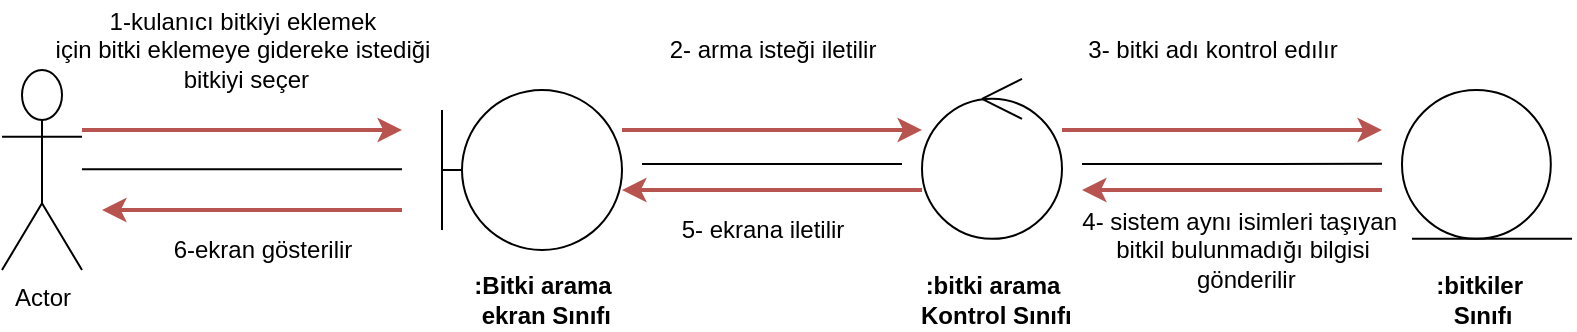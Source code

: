 <mxfile version="14.7.7" type="github">
  <diagram id="d9RIGEFS8mqjEgY6199l" name="Sayfa -1">
    <mxGraphModel dx="1185" dy="638" grid="1" gridSize="10" guides="1" tooltips="1" connect="1" arrows="1" fold="1" page="1" pageScale="1" pageWidth="850" pageHeight="1100" math="0" shadow="0">
      <root>
        <mxCell id="0" />
        <mxCell id="1" parent="0" />
        <mxCell id="MTr2dp9KbdzSwZKZryS6-1" value="Actor" style="shape=umlActor;verticalLabelPosition=bottom;verticalAlign=top;html=1;outlineConnect=0;" vertex="1" parent="1">
          <mxGeometry x="20" y="280" width="40" height="100" as="geometry" />
        </mxCell>
        <mxCell id="MTr2dp9KbdzSwZKZryS6-2" value="" style="endArrow=none;html=1;" edge="1" parent="1">
          <mxGeometry width="50" height="50" relative="1" as="geometry">
            <mxPoint x="60" y="329.66" as="sourcePoint" />
            <mxPoint x="220" y="329.66" as="targetPoint" />
          </mxGeometry>
        </mxCell>
        <mxCell id="MTr2dp9KbdzSwZKZryS6-3" value="" style="endArrow=none;html=1;" edge="1" parent="1">
          <mxGeometry width="50" height="50" relative="1" as="geometry">
            <mxPoint x="240" y="360" as="sourcePoint" />
            <mxPoint x="240" y="300" as="targetPoint" />
          </mxGeometry>
        </mxCell>
        <mxCell id="MTr2dp9KbdzSwZKZryS6-4" value="" style="endArrow=none;html=1;" edge="1" parent="1" target="MTr2dp9KbdzSwZKZryS6-5">
          <mxGeometry width="50" height="50" relative="1" as="geometry">
            <mxPoint x="240" y="330" as="sourcePoint" />
            <mxPoint x="280" y="330" as="targetPoint" />
          </mxGeometry>
        </mxCell>
        <mxCell id="MTr2dp9KbdzSwZKZryS6-5" value="" style="ellipse;whiteSpace=wrap;html=1;aspect=fixed;" vertex="1" parent="1">
          <mxGeometry x="250" y="290" width="80" height="80" as="geometry" />
        </mxCell>
        <mxCell id="MTr2dp9KbdzSwZKZryS6-7" value="" style="ellipse;whiteSpace=wrap;html=1;aspect=fixed;fillColor=#FFFFFF;" vertex="1" parent="1">
          <mxGeometry x="480" y="294.41" width="70" height="70" as="geometry" />
        </mxCell>
        <mxCell id="MTr2dp9KbdzSwZKZryS6-12" value="" style="endArrow=none;html=1;" edge="1" parent="1">
          <mxGeometry width="50" height="50" relative="1" as="geometry">
            <mxPoint x="510" y="294.41" as="sourcePoint" />
            <mxPoint x="530" y="284.41" as="targetPoint" />
          </mxGeometry>
        </mxCell>
        <mxCell id="MTr2dp9KbdzSwZKZryS6-14" value="" style="ellipse;whiteSpace=wrap;html=1;aspect=fixed;" vertex="1" parent="1">
          <mxGeometry x="720" y="290" width="74.41" height="74.41" as="geometry" />
        </mxCell>
        <mxCell id="MTr2dp9KbdzSwZKZryS6-15" value="" style="endArrow=none;html=1;" edge="1" parent="1">
          <mxGeometry width="50" height="50" relative="1" as="geometry">
            <mxPoint x="725" y="364.41" as="sourcePoint" />
            <mxPoint x="805" y="364.41" as="targetPoint" />
          </mxGeometry>
        </mxCell>
        <mxCell id="MTr2dp9KbdzSwZKZryS6-16" value="" style="endArrow=classic;html=1;fillColor=#f8cecc;strokeColor=#B85450;rounded=0;strokeWidth=2;" edge="1" parent="1">
          <mxGeometry width="50" height="50" relative="1" as="geometry">
            <mxPoint x="60" y="310" as="sourcePoint" />
            <mxPoint x="220" y="310" as="targetPoint" />
          </mxGeometry>
        </mxCell>
        <mxCell id="MTr2dp9KbdzSwZKZryS6-17" value="" style="endArrow=classic;html=1;fillColor=#f8cecc;strokeColor=#B85450;rounded=0;strokeWidth=2;" edge="1" parent="1">
          <mxGeometry width="50" height="50" relative="1" as="geometry">
            <mxPoint x="330" y="310" as="sourcePoint" />
            <mxPoint x="480" y="310" as="targetPoint" />
          </mxGeometry>
        </mxCell>
        <mxCell id="MTr2dp9KbdzSwZKZryS6-18" value="" style="endArrow=classic;html=1;fillColor=#f8cecc;strokeColor=#B85450;rounded=0;strokeWidth=2;" edge="1" parent="1">
          <mxGeometry width="50" height="50" relative="1" as="geometry">
            <mxPoint x="550" y="310" as="sourcePoint" />
            <mxPoint x="710" y="310" as="targetPoint" />
          </mxGeometry>
        </mxCell>
        <mxCell id="MTr2dp9KbdzSwZKZryS6-19" value="" style="endArrow=none;html=1;" edge="1" parent="1">
          <mxGeometry width="50" height="50" relative="1" as="geometry">
            <mxPoint x="340" y="327" as="sourcePoint" />
            <mxPoint x="470" y="327" as="targetPoint" />
          </mxGeometry>
        </mxCell>
        <mxCell id="MTr2dp9KbdzSwZKZryS6-20" value="" style="endArrow=none;html=1;" edge="1" parent="1">
          <mxGeometry width="50" height="50" relative="1" as="geometry">
            <mxPoint x="560" y="327" as="sourcePoint" />
            <mxPoint x="710" y="326.92" as="targetPoint" />
            <Array as="points">
              <mxPoint x="630" y="327" />
            </Array>
          </mxGeometry>
        </mxCell>
        <mxCell id="MTr2dp9KbdzSwZKZryS6-22" value="" style="endArrow=classic;html=1;fillColor=#f8cecc;strokeColor=#B85450;rounded=0;strokeWidth=2;" edge="1" parent="1">
          <mxGeometry width="50" height="50" relative="1" as="geometry">
            <mxPoint x="220" y="350" as="sourcePoint" />
            <mxPoint x="70" y="350" as="targetPoint" />
          </mxGeometry>
        </mxCell>
        <mxCell id="MTr2dp9KbdzSwZKZryS6-23" value="" style="endArrow=classic;html=1;fillColor=#f8cecc;strokeColor=#B85450;rounded=0;strokeWidth=2;" edge="1" parent="1">
          <mxGeometry width="50" height="50" relative="1" as="geometry">
            <mxPoint x="710" y="340" as="sourcePoint" />
            <mxPoint x="560" y="340" as="targetPoint" />
          </mxGeometry>
        </mxCell>
        <mxCell id="MTr2dp9KbdzSwZKZryS6-24" value="" style="endArrow=classic;html=1;fillColor=#f8cecc;strokeColor=#B85450;rounded=0;strokeWidth=2;" edge="1" parent="1">
          <mxGeometry width="50" height="50" relative="1" as="geometry">
            <mxPoint x="480" y="340" as="sourcePoint" />
            <mxPoint x="330" y="340" as="targetPoint" />
          </mxGeometry>
        </mxCell>
        <mxCell id="MTr2dp9KbdzSwZKZryS6-25" value="" style="endArrow=none;html=1;" edge="1" parent="1">
          <mxGeometry width="50" height="50" relative="1" as="geometry">
            <mxPoint x="510" y="294.41" as="sourcePoint" />
            <mxPoint x="530" y="304.41" as="targetPoint" />
          </mxGeometry>
        </mxCell>
        <mxCell id="MTr2dp9KbdzSwZKZryS6-26" value=":Bitki arama&lt;br&gt;&amp;nbsp;ekran Sınıfı" style="text;html=1;resizable=0;autosize=1;align=center;verticalAlign=middle;points=[];fillColor=none;strokeColor=none;rounded=0;fontStyle=1" vertex="1" parent="1">
          <mxGeometry x="250" y="380" width="80" height="30" as="geometry" />
        </mxCell>
        <mxCell id="MTr2dp9KbdzSwZKZryS6-27" value=":bitki arama&lt;br&gt;&amp;nbsp;Kontrol Sınıfı" style="text;html=1;resizable=0;autosize=1;align=center;verticalAlign=middle;points=[];fillColor=none;strokeColor=none;rounded=0;fontStyle=1" vertex="1" parent="1">
          <mxGeometry x="470" y="380" width="90" height="30" as="geometry" />
        </mxCell>
        <mxCell id="MTr2dp9KbdzSwZKZryS6-28" value=":bitkiler&amp;nbsp;&lt;br&gt;Sınıfı" style="text;html=1;resizable=0;autosize=1;align=center;verticalAlign=middle;points=[];fillColor=none;strokeColor=none;rounded=0;fontStyle=1" vertex="1" parent="1">
          <mxGeometry x="730" y="380" width="60" height="30" as="geometry" />
        </mxCell>
        <mxCell id="MTr2dp9KbdzSwZKZryS6-29" value="1-kulanıcı bitkiyi eklemek&lt;br&gt;için bitki eklemeye gidereke istediği&lt;br&gt;&amp;nbsp;bitkiyi seçer" style="text;html=1;resizable=0;autosize=1;align=center;verticalAlign=middle;points=[];fillColor=none;strokeColor=none;rounded=0;" vertex="1" parent="1">
          <mxGeometry x="40" y="245" width="200" height="50" as="geometry" />
        </mxCell>
        <mxCell id="MTr2dp9KbdzSwZKZryS6-30" value="2- arma isteği iletilir" style="text;html=1;resizable=0;autosize=1;align=center;verticalAlign=middle;points=[];fillColor=none;strokeColor=none;rounded=0;" vertex="1" parent="1">
          <mxGeometry x="345" y="260" width="120" height="20" as="geometry" />
        </mxCell>
        <mxCell id="MTr2dp9KbdzSwZKZryS6-31" value="3- bitki adı kontrol edılır" style="text;html=1;resizable=0;autosize=1;align=center;verticalAlign=middle;points=[];fillColor=none;strokeColor=none;rounded=0;" vertex="1" parent="1">
          <mxGeometry x="555" y="260" width="140" height="20" as="geometry" />
        </mxCell>
        <mxCell id="MTr2dp9KbdzSwZKZryS6-32" value="4- sistem aynı isimleri taşıyan&amp;nbsp;&lt;br&gt;bitkil bulunmadığı bilgisi&lt;br&gt;&amp;nbsp;gönderilir" style="text;html=1;resizable=0;autosize=1;align=center;verticalAlign=middle;points=[];fillColor=none;strokeColor=none;rounded=0;" vertex="1" parent="1">
          <mxGeometry x="550" y="345" width="180" height="50" as="geometry" />
        </mxCell>
        <mxCell id="MTr2dp9KbdzSwZKZryS6-33" value="5- ekrana iletilir" style="text;html=1;resizable=0;autosize=1;align=center;verticalAlign=middle;points=[];fillColor=none;strokeColor=none;rounded=0;" vertex="1" parent="1">
          <mxGeometry x="350" y="350" width="100" height="20" as="geometry" />
        </mxCell>
        <mxCell id="MTr2dp9KbdzSwZKZryS6-34" value="6-ekran gösterilir" style="text;html=1;resizable=0;autosize=1;align=center;verticalAlign=middle;points=[];fillColor=none;strokeColor=none;rounded=0;" vertex="1" parent="1">
          <mxGeometry x="100" y="360" width="100" height="20" as="geometry" />
        </mxCell>
      </root>
    </mxGraphModel>
  </diagram>
</mxfile>
